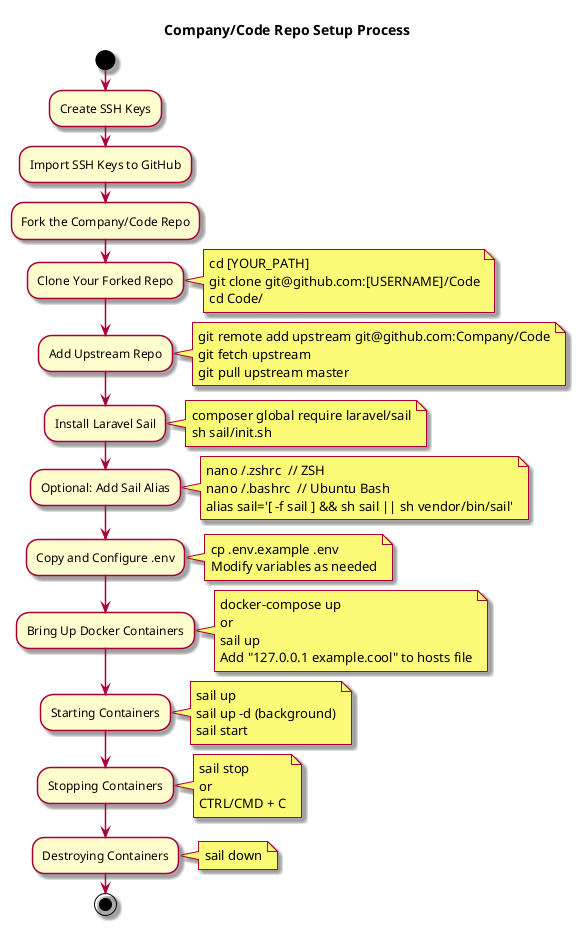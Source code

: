 @startuml
!define RECTANGLE rect
skin rose
title Company/Code Repo Setup Process

start
:Create SSH Keys;
:Import SSH Keys to GitHub;

:Fork the Company/Code Repo;
:Clone Your Forked Repo;
note right
cd [YOUR_PATH]
git clone git@github.com:[USERNAME]/Code
cd Code/
end note

:Add Upstream Repo;
note right
git remote add upstream git@github.com:Company/Code
git fetch upstream
git pull upstream master
end note

:Install Laravel Sail;
note right
composer global require laravel/sail
sh sail/init.sh
end note

:Optional: Add Sail Alias;
note right
nano ~/.zshrc  // ZSH
nano ~/.bashrc  // Ubuntu Bash
alias sail='[ -f sail ] && sh sail || sh vendor/bin/sail'
end note

:Copy and Configure .env;
note right
cp .env.example .env
Modify variables as needed
end note

:Bring Up Docker Containers;
note right
docker-compose up
or
sail up
Add "127.0.0.1 example.cool" to hosts file
end note

:Starting Containers;
note right
sail up
sail up -d (background)
sail start
end note

:Stopping Containers;
note right
sail stop
or
CTRL/CMD + C
end note

:Destroying Containers;
note right
sail down
end note

stop
@enduml